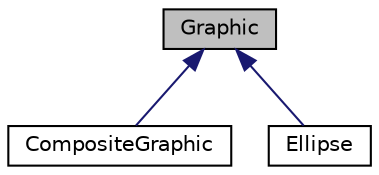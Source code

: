 digraph "Graphic"
{
  edge [fontname="Helvetica",fontsize="10",labelfontname="Helvetica",labelfontsize="10"];
  node [fontname="Helvetica",fontsize="10",shape=record];
  Node1 [label="Graphic",height=0.2,width=0.4,color="black", fillcolor="grey75", style="filled", fontcolor="black"];
  Node1 -> Node2 [dir="back",color="midnightblue",fontsize="10",style="solid",fontname="Helvetica"];
  Node2 [label="CompositeGraphic",height=0.2,width=0.4,color="black", fillcolor="white", style="filled",URL="$classCompositeGraphic.html"];
  Node1 -> Node3 [dir="back",color="midnightblue",fontsize="10",style="solid",fontname="Helvetica"];
  Node3 [label="Ellipse",height=0.2,width=0.4,color="black", fillcolor="white", style="filled",URL="$classEllipse.html"];
}
